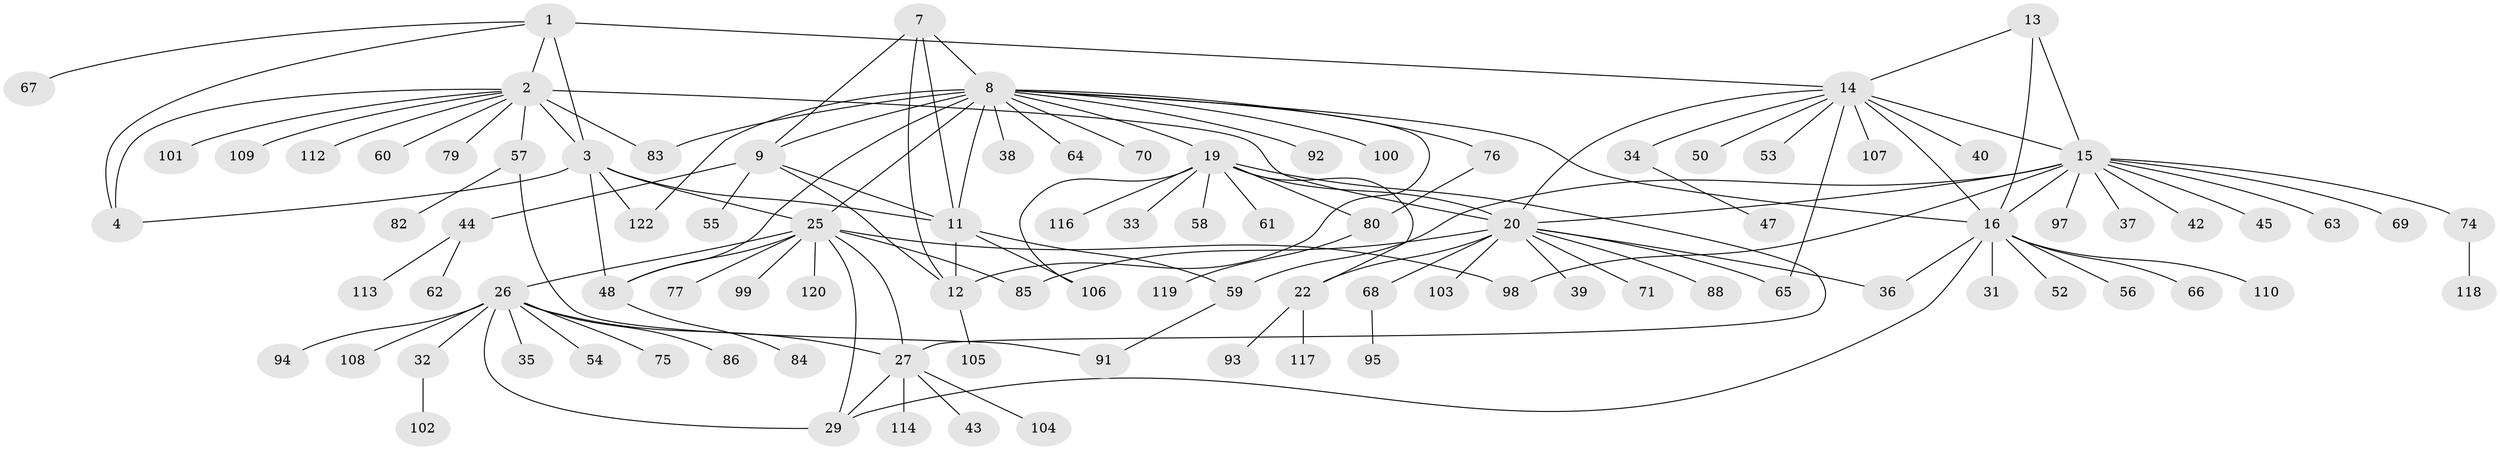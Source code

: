 // original degree distribution, {8: 0.04838709677419355, 10: 0.03225806451612903, 9: 0.024193548387096774, 6: 0.04838709677419355, 5: 0.008064516129032258, 7: 0.04032258064516129, 12: 0.016129032258064516, 14: 0.008064516129032258, 13: 0.016129032258064516, 1: 0.5403225806451613, 2: 0.1693548387096774, 3: 0.016129032258064516, 4: 0.03225806451612903}
// Generated by graph-tools (version 1.1) at 2025/11/02/27/25 16:11:33]
// undirected, 97 vertices, 131 edges
graph export_dot {
graph [start="1"]
  node [color=gray90,style=filled];
  1 [super="+51"];
  2 [super="+6"];
  3 [super="+5"];
  4 [super="+72"];
  7 [super="+81"];
  8 [super="+10"];
  9 [super="+46"];
  11;
  12 [super="+41"];
  13 [super="+73"];
  14 [super="+115"];
  15 [super="+17"];
  16 [super="+18"];
  19 [super="+21"];
  20 [super="+23"];
  22 [super="+24"];
  25 [super="+49"];
  26 [super="+28"];
  27 [super="+30"];
  29;
  31;
  32;
  33 [super="+90"];
  34 [super="+87"];
  35;
  36;
  37 [super="+123"];
  38;
  39 [super="+111"];
  40;
  42;
  43 [super="+89"];
  44 [super="+121"];
  45;
  47;
  48 [super="+96"];
  50;
  52;
  53;
  54;
  55;
  56;
  57 [super="+124"];
  58;
  59 [super="+78"];
  60;
  61;
  62;
  63;
  64;
  65;
  66;
  67;
  68;
  69;
  70;
  71;
  74;
  75;
  76;
  77;
  79;
  80;
  82;
  83;
  84;
  85;
  86;
  88;
  91;
  92;
  93;
  94;
  95;
  97;
  98;
  99;
  100;
  101;
  102;
  103;
  104;
  105;
  106;
  107;
  108;
  109;
  110;
  112;
  113;
  114;
  116;
  117;
  118;
  119;
  120;
  122;
  1 -- 2 [weight=2];
  1 -- 3 [weight=2];
  1 -- 4;
  1 -- 14 [weight=2];
  1 -- 67;
  2 -- 3 [weight=4];
  2 -- 4 [weight=2];
  2 -- 60;
  2 -- 83;
  2 -- 101;
  2 -- 109;
  2 -- 112;
  2 -- 57;
  2 -- 79;
  2 -- 20;
  3 -- 4 [weight=2];
  3 -- 11;
  3 -- 25;
  3 -- 48;
  3 -- 122;
  7 -- 8 [weight=2];
  7 -- 9;
  7 -- 11;
  7 -- 12;
  8 -- 9 [weight=2];
  8 -- 11 [weight=2];
  8 -- 12 [weight=2];
  8 -- 70;
  8 -- 76;
  8 -- 92;
  8 -- 100;
  8 -- 19;
  8 -- 64;
  8 -- 38;
  8 -- 48;
  8 -- 16;
  8 -- 83;
  8 -- 25;
  8 -- 122;
  9 -- 11;
  9 -- 12;
  9 -- 44;
  9 -- 55;
  11 -- 12;
  11 -- 59;
  11 -- 106;
  12 -- 105;
  13 -- 14;
  13 -- 15 [weight=2];
  13 -- 16 [weight=2];
  14 -- 15 [weight=2];
  14 -- 16 [weight=2];
  14 -- 34;
  14 -- 40;
  14 -- 50;
  14 -- 53;
  14 -- 65;
  14 -- 107;
  14 -- 20;
  15 -- 16 [weight=4];
  15 -- 37;
  15 -- 97;
  15 -- 98;
  15 -- 69;
  15 -- 42;
  15 -- 74;
  15 -- 45;
  15 -- 59;
  15 -- 63;
  15 -- 20;
  16 -- 31;
  16 -- 52;
  16 -- 56;
  16 -- 66;
  16 -- 110;
  16 -- 29;
  16 -- 36;
  19 -- 20 [weight=4];
  19 -- 22 [weight=4];
  19 -- 33;
  19 -- 61;
  19 -- 116;
  19 -- 106;
  19 -- 80;
  19 -- 58;
  19 -- 27;
  20 -- 22 [weight=4];
  20 -- 39;
  20 -- 68;
  20 -- 88;
  20 -- 103;
  20 -- 65;
  20 -- 36;
  20 -- 71;
  20 -- 85;
  22 -- 117;
  22 -- 93;
  25 -- 26 [weight=2];
  25 -- 27 [weight=2];
  25 -- 29;
  25 -- 77;
  25 -- 85;
  25 -- 99;
  25 -- 120;
  25 -- 98;
  25 -- 48;
  26 -- 27 [weight=4];
  26 -- 29 [weight=2];
  26 -- 54;
  26 -- 75;
  26 -- 86;
  26 -- 94;
  26 -- 32;
  26 -- 35;
  26 -- 108;
  27 -- 29 [weight=2];
  27 -- 43;
  27 -- 114;
  27 -- 104;
  32 -- 102;
  34 -- 47;
  44 -- 62;
  44 -- 113;
  48 -- 84;
  57 -- 82;
  57 -- 91;
  59 -- 91;
  68 -- 95;
  74 -- 118;
  76 -- 80;
  80 -- 119;
}
